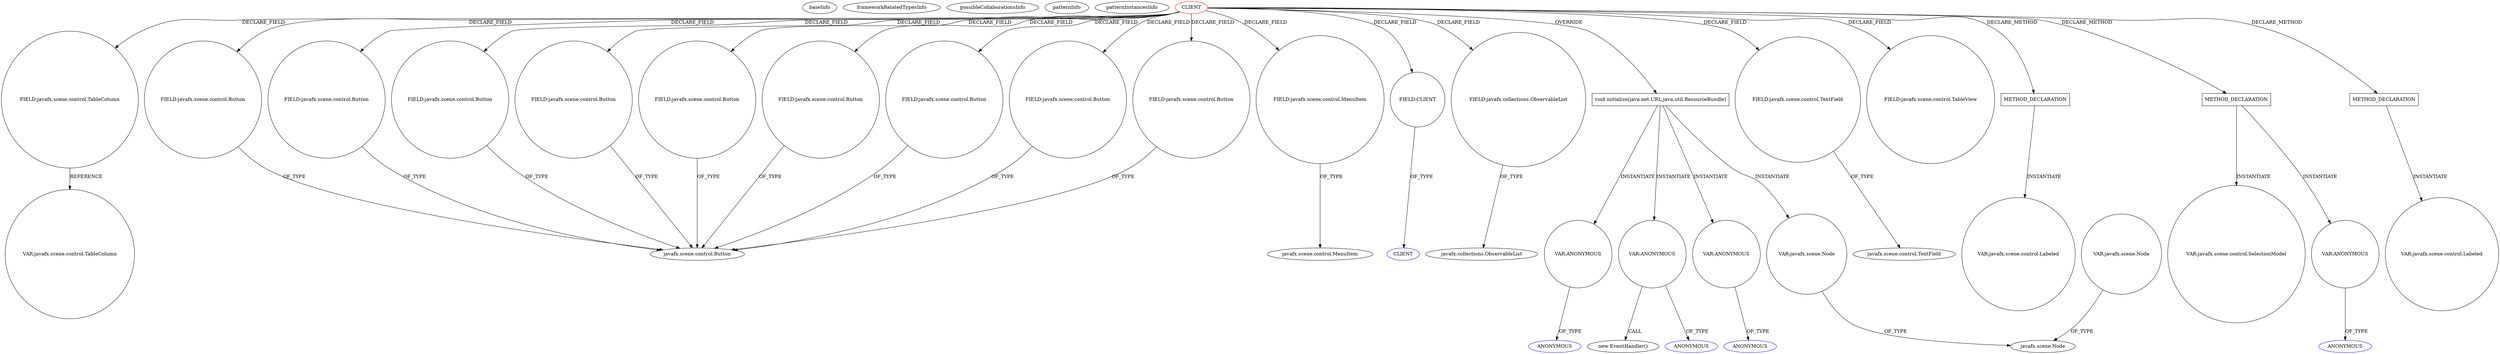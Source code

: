 digraph {
baseInfo[graphId=386,category="pattern",isAnonymous=false,possibleRelation=false]
frameworkRelatedTypesInfo[]
possibleCollaborationsInfo[]
patternInfo[frequency=2.0,patternRootClient=0]
patternInstancesInfo[0="hock323-eventManager~/hock323-eventManager/EventManager-master/src/eventManager/controller/pokerTournament/TournamentController.java~TournamentController~3009",1="bianconejo-CEFX~/bianconejo-CEFX/CEFX-master/src/cefx/CEPrincipalController.java~CEPrincipalController~2114"]
144[label="FIELD:javafx.scene.control.TableColumn",vertexType="FIELD_DECLARATION",isFrameworkType=false,shape=circle]
0[label="CLIENT",vertexType="ROOT_CLIENT_CLASS_DECLARATION",isFrameworkType=false,color=red]
14[label="FIELD:javafx.scene.control.Button",vertexType="FIELD_DECLARATION",isFrameworkType=false,shape=circle]
52[label="FIELD:javafx.scene.control.Button",vertexType="FIELD_DECLARATION",isFrameworkType=false,shape=circle]
81[label="FIELD:javafx.scene.control.Button",vertexType="FIELD_DECLARATION",isFrameworkType=false,shape=circle]
140[label="FIELD:javafx.scene.control.Button",vertexType="FIELD_DECLARATION",isFrameworkType=false,shape=circle]
8[label="FIELD:javafx.scene.control.Button",vertexType="FIELD_DECLARATION",isFrameworkType=false,shape=circle]
142[label="FIELD:javafx.scene.control.Button",vertexType="FIELD_DECLARATION",isFrameworkType=false,shape=circle]
10[label="FIELD:javafx.scene.control.Button",vertexType="FIELD_DECLARATION",isFrameworkType=false,shape=circle]
79[label="FIELD:javafx.scene.control.Button",vertexType="FIELD_DECLARATION",isFrameworkType=false,shape=circle]
48[label="FIELD:javafx.scene.control.Button",vertexType="FIELD_DECLARATION",isFrameworkType=false,shape=circle]
102[label="FIELD:javafx.scene.control.MenuItem",vertexType="FIELD_DECLARATION",isFrameworkType=false,shape=circle]
89[label="FIELD:CLIENT",vertexType="FIELD_DECLARATION",isFrameworkType=false,shape=circle]
146[label="FIELD:javafx.collections.ObservableList",vertexType="FIELD_DECLARATION",isFrameworkType=false,shape=circle]
147[label="javafx.collections.ObservableList",vertexType="FRAMEWORK_INTERFACE_TYPE",isFrameworkType=false]
103[label="javafx.scene.control.MenuItem",vertexType="FRAMEWORK_CLASS_TYPE",isFrameworkType=false]
152[label="void initialize(java.net.URL,java.util.ResourceBundle)",vertexType="OVERRIDING_METHOD_DECLARATION",isFrameworkType=false,shape=box]
5[label="javafx.scene.control.Button",vertexType="FRAMEWORK_CLASS_TYPE",isFrameworkType=false]
6[label="FIELD:javafx.scene.control.TextField",vertexType="FIELD_DECLARATION",isFrameworkType=false,shape=circle]
90[label="CLIENT",vertexType="REFERENCE_CLIENT_CLASS_DECLARATION",isFrameworkType=false,color=blue]
211[label="VAR:javafx.scene.Node",vertexType="VARIABLE_EXPRESION",isFrameworkType=false,shape=circle]
189[label="javafx.scene.Node",vertexType="FRAMEWORK_CLASS_TYPE",isFrameworkType=false]
506[label="VAR:javafx.scene.Node",vertexType="VARIABLE_EXPRESION",isFrameworkType=false,shape=circle]
184[label="VAR:ANONYMOUS",vertexType="VARIABLE_EXPRESION",isFrameworkType=false,shape=circle]
259[label="VAR:ANONYMOUS",vertexType="VARIABLE_EXPRESION",isFrameworkType=false,shape=circle]
319[label="VAR:ANONYMOUS",vertexType="VARIABLE_EXPRESION",isFrameworkType=false,shape=circle]
7[label="javafx.scene.control.TextField",vertexType="FRAMEWORK_CLASS_TYPE",isFrameworkType=false]
260[label="ANONYMOUS",vertexType="REFERENCE_ANONYMOUS_DECLARATION",isFrameworkType=false,color=blue]
150[label="FIELD:javafx.scene.control.TableView",vertexType="FIELD_DECLARATION",isFrameworkType=false,shape=circle]
901[label="VAR:javafx.scene.control.TableColumn",vertexType="VARIABLE_EXPRESION",isFrameworkType=false,shape=circle]
563[label="METHOD_DECLARATION",vertexType="CLIENT_METHOD_DECLARATION",isFrameworkType=false,shape=box]
585[label="VAR:javafx.scene.control.SelectionModel",vertexType="VARIABLE_EXPRESION",isFrameworkType=false,shape=circle]
568[label="VAR:ANONYMOUS",vertexType="VARIABLE_EXPRESION",isFrameworkType=false,shape=circle]
647[label="METHOD_DECLARATION",vertexType="CLIENT_METHOD_DECLARATION",isFrameworkType=false,shape=box]
671[label="VAR:javafx.scene.control.Labeled",vertexType="VARIABLE_EXPRESION",isFrameworkType=false,shape=circle]
594[label="METHOD_DECLARATION",vertexType="CLIENT_METHOD_DECLARATION",isFrameworkType=false,shape=box]
617[label="VAR:javafx.scene.control.Labeled",vertexType="VARIABLE_EXPRESION",isFrameworkType=false,shape=circle]
569[label="ANONYMOUS",vertexType="REFERENCE_ANONYMOUS_DECLARATION",isFrameworkType=false,color=blue]
320[label="ANONYMOUS",vertexType="REFERENCE_ANONYMOUS_DECLARATION",isFrameworkType=false,color=blue]
185[label="ANONYMOUS",vertexType="REFERENCE_ANONYMOUS_DECLARATION",isFrameworkType=false,color=blue]
318[label="new EventHandler()",vertexType="CONSTRUCTOR_CALL",isFrameworkType=false]
0->48[label="DECLARE_FIELD"]
140->5[label="OF_TYPE"]
319->320[label="OF_TYPE"]
0->52[label="DECLARE_FIELD"]
79->5[label="OF_TYPE"]
211->189[label="OF_TYPE"]
563->568[label="INSTANTIATE"]
52->5[label="OF_TYPE"]
102->103[label="OF_TYPE"]
506->189[label="OF_TYPE"]
0->152[label="OVERRIDE"]
568->569[label="OF_TYPE"]
0->563[label="DECLARE_METHOD"]
0->8[label="DECLARE_FIELD"]
146->147[label="OF_TYPE"]
6->7[label="OF_TYPE"]
81->5[label="OF_TYPE"]
259->260[label="OF_TYPE"]
0->10[label="DECLARE_FIELD"]
0->146[label="DECLARE_FIELD"]
0->142[label="DECLARE_FIELD"]
0->647[label="DECLARE_METHOD"]
0->89[label="DECLARE_FIELD"]
0->140[label="DECLARE_FIELD"]
142->5[label="OF_TYPE"]
89->90[label="OF_TYPE"]
14->5[label="OF_TYPE"]
48->5[label="OF_TYPE"]
0->14[label="DECLARE_FIELD"]
10->5[label="OF_TYPE"]
152->211[label="INSTANTIATE"]
144->901[label="REFERENCE"]
647->671[label="INSTANTIATE"]
0->150[label="DECLARE_FIELD"]
152->259[label="INSTANTIATE"]
184->185[label="OF_TYPE"]
563->585[label="INSTANTIATE"]
0->6[label="DECLARE_FIELD"]
0->144[label="DECLARE_FIELD"]
8->5[label="OF_TYPE"]
152->319[label="INSTANTIATE"]
152->184[label="INSTANTIATE"]
319->318[label="CALL"]
0->79[label="DECLARE_FIELD"]
594->617[label="INSTANTIATE"]
0->81[label="DECLARE_FIELD"]
0->102[label="DECLARE_FIELD"]
0->594[label="DECLARE_METHOD"]
}
